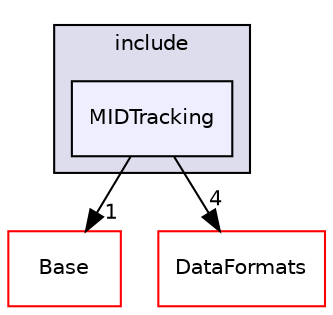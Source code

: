 digraph "/home/travis/build/AliceO2Group/AliceO2/Detectors/MUON/MID/Tracking/include/MIDTracking" {
  bgcolor=transparent;
  compound=true
  node [ fontsize="10", fontname="Helvetica"];
  edge [ labelfontsize="10", labelfontname="Helvetica"];
  subgraph clusterdir_18cf3fa9b8986f52d2a3bcd7e098843d {
    graph [ bgcolor="#ddddee", pencolor="black", label="include" fontname="Helvetica", fontsize="10", URL="dir_18cf3fa9b8986f52d2a3bcd7e098843d.html"]
  dir_bc9031612aff2f90b1352b2b00e55f09 [shape=box, label="MIDTracking", style="filled", fillcolor="#eeeeff", pencolor="black", URL="dir_bc9031612aff2f90b1352b2b00e55f09.html"];
  }
  dir_b5547b1068d53f0f904ee5a2a84992af [shape=box label="Base" color="red" URL="dir_b5547b1068d53f0f904ee5a2a84992af.html"];
  dir_2171f7ec022c5423887b07c69b2f5b48 [shape=box label="DataFormats" color="red" URL="dir_2171f7ec022c5423887b07c69b2f5b48.html"];
  dir_bc9031612aff2f90b1352b2b00e55f09->dir_b5547b1068d53f0f904ee5a2a84992af [headlabel="1", labeldistance=1.5 headhref="dir_000573_000624.html"];
  dir_bc9031612aff2f90b1352b2b00e55f09->dir_2171f7ec022c5423887b07c69b2f5b48 [headlabel="4", labeldistance=1.5 headhref="dir_000573_000090.html"];
}
